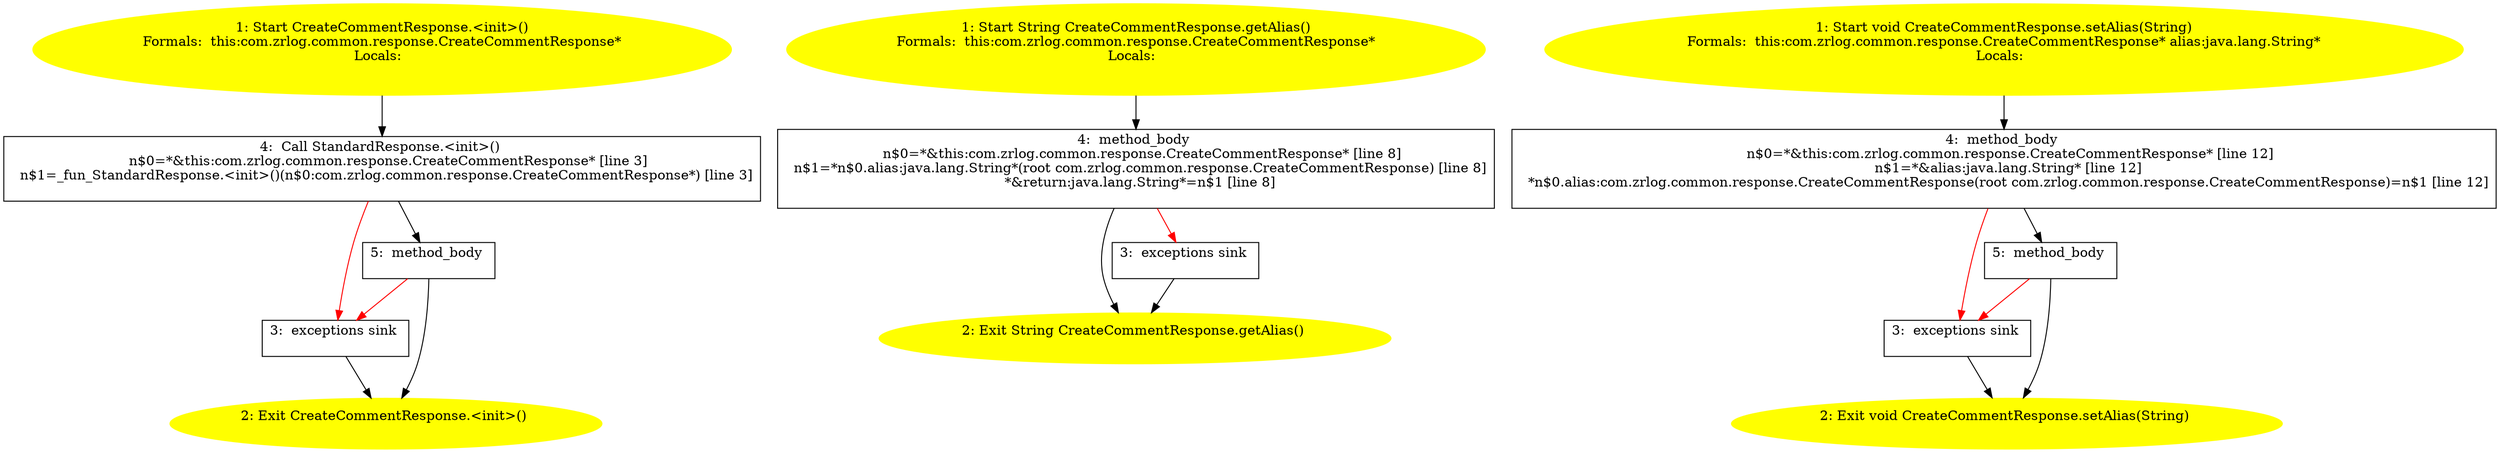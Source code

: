 /* @generated */
digraph cfg {
"com.zrlog.common.response.CreateCommentResponse.<init>().98d8d1357d35d687847a25f3a0549f17_1" [label="1: Start CreateCommentResponse.<init>()\nFormals:  this:com.zrlog.common.response.CreateCommentResponse*\nLocals:  \n  " color=yellow style=filled]
	

	 "com.zrlog.common.response.CreateCommentResponse.<init>().98d8d1357d35d687847a25f3a0549f17_1" -> "com.zrlog.common.response.CreateCommentResponse.<init>().98d8d1357d35d687847a25f3a0549f17_4" ;
"com.zrlog.common.response.CreateCommentResponse.<init>().98d8d1357d35d687847a25f3a0549f17_2" [label="2: Exit CreateCommentResponse.<init>() \n  " color=yellow style=filled]
	

"com.zrlog.common.response.CreateCommentResponse.<init>().98d8d1357d35d687847a25f3a0549f17_3" [label="3:  exceptions sink \n  " shape="box"]
	

	 "com.zrlog.common.response.CreateCommentResponse.<init>().98d8d1357d35d687847a25f3a0549f17_3" -> "com.zrlog.common.response.CreateCommentResponse.<init>().98d8d1357d35d687847a25f3a0549f17_2" ;
"com.zrlog.common.response.CreateCommentResponse.<init>().98d8d1357d35d687847a25f3a0549f17_4" [label="4:  Call StandardResponse.<init>() \n   n$0=*&this:com.zrlog.common.response.CreateCommentResponse* [line 3]\n  n$1=_fun_StandardResponse.<init>()(n$0:com.zrlog.common.response.CreateCommentResponse*) [line 3]\n " shape="box"]
	

	 "com.zrlog.common.response.CreateCommentResponse.<init>().98d8d1357d35d687847a25f3a0549f17_4" -> "com.zrlog.common.response.CreateCommentResponse.<init>().98d8d1357d35d687847a25f3a0549f17_5" ;
	 "com.zrlog.common.response.CreateCommentResponse.<init>().98d8d1357d35d687847a25f3a0549f17_4" -> "com.zrlog.common.response.CreateCommentResponse.<init>().98d8d1357d35d687847a25f3a0549f17_3" [color="red" ];
"com.zrlog.common.response.CreateCommentResponse.<init>().98d8d1357d35d687847a25f3a0549f17_5" [label="5:  method_body \n  " shape="box"]
	

	 "com.zrlog.common.response.CreateCommentResponse.<init>().98d8d1357d35d687847a25f3a0549f17_5" -> "com.zrlog.common.response.CreateCommentResponse.<init>().98d8d1357d35d687847a25f3a0549f17_2" ;
	 "com.zrlog.common.response.CreateCommentResponse.<init>().98d8d1357d35d687847a25f3a0549f17_5" -> "com.zrlog.common.response.CreateCommentResponse.<init>().98d8d1357d35d687847a25f3a0549f17_3" [color="red" ];
"com.zrlog.common.response.CreateCommentResponse.getAlias():java.lang.String.5ad0bf4ff8dbc41ac733aa4c5b71d990_1" [label="1: Start String CreateCommentResponse.getAlias()\nFormals:  this:com.zrlog.common.response.CreateCommentResponse*\nLocals:  \n  " color=yellow style=filled]
	

	 "com.zrlog.common.response.CreateCommentResponse.getAlias():java.lang.String.5ad0bf4ff8dbc41ac733aa4c5b71d990_1" -> "com.zrlog.common.response.CreateCommentResponse.getAlias():java.lang.String.5ad0bf4ff8dbc41ac733aa4c5b71d990_4" ;
"com.zrlog.common.response.CreateCommentResponse.getAlias():java.lang.String.5ad0bf4ff8dbc41ac733aa4c5b71d990_2" [label="2: Exit String CreateCommentResponse.getAlias() \n  " color=yellow style=filled]
	

"com.zrlog.common.response.CreateCommentResponse.getAlias():java.lang.String.5ad0bf4ff8dbc41ac733aa4c5b71d990_3" [label="3:  exceptions sink \n  " shape="box"]
	

	 "com.zrlog.common.response.CreateCommentResponse.getAlias():java.lang.String.5ad0bf4ff8dbc41ac733aa4c5b71d990_3" -> "com.zrlog.common.response.CreateCommentResponse.getAlias():java.lang.String.5ad0bf4ff8dbc41ac733aa4c5b71d990_2" ;
"com.zrlog.common.response.CreateCommentResponse.getAlias():java.lang.String.5ad0bf4ff8dbc41ac733aa4c5b71d990_4" [label="4:  method_body \n   n$0=*&this:com.zrlog.common.response.CreateCommentResponse* [line 8]\n  n$1=*n$0.alias:java.lang.String*(root com.zrlog.common.response.CreateCommentResponse) [line 8]\n  *&return:java.lang.String*=n$1 [line 8]\n " shape="box"]
	

	 "com.zrlog.common.response.CreateCommentResponse.getAlias():java.lang.String.5ad0bf4ff8dbc41ac733aa4c5b71d990_4" -> "com.zrlog.common.response.CreateCommentResponse.getAlias():java.lang.String.5ad0bf4ff8dbc41ac733aa4c5b71d990_2" ;
	 "com.zrlog.common.response.CreateCommentResponse.getAlias():java.lang.String.5ad0bf4ff8dbc41ac733aa4c5b71d990_4" -> "com.zrlog.common.response.CreateCommentResponse.getAlias():java.lang.String.5ad0bf4ff8dbc41ac733aa4c5b71d990_3" [color="red" ];
"com.zrlog.common.response.CreateCommentResponse.setAlias(java.lang.String):void.574ceb4eb9a350f78d37407535e90b04_1" [label="1: Start void CreateCommentResponse.setAlias(String)\nFormals:  this:com.zrlog.common.response.CreateCommentResponse* alias:java.lang.String*\nLocals:  \n  " color=yellow style=filled]
	

	 "com.zrlog.common.response.CreateCommentResponse.setAlias(java.lang.String):void.574ceb4eb9a350f78d37407535e90b04_1" -> "com.zrlog.common.response.CreateCommentResponse.setAlias(java.lang.String):void.574ceb4eb9a350f78d37407535e90b04_4" ;
"com.zrlog.common.response.CreateCommentResponse.setAlias(java.lang.String):void.574ceb4eb9a350f78d37407535e90b04_2" [label="2: Exit void CreateCommentResponse.setAlias(String) \n  " color=yellow style=filled]
	

"com.zrlog.common.response.CreateCommentResponse.setAlias(java.lang.String):void.574ceb4eb9a350f78d37407535e90b04_3" [label="3:  exceptions sink \n  " shape="box"]
	

	 "com.zrlog.common.response.CreateCommentResponse.setAlias(java.lang.String):void.574ceb4eb9a350f78d37407535e90b04_3" -> "com.zrlog.common.response.CreateCommentResponse.setAlias(java.lang.String):void.574ceb4eb9a350f78d37407535e90b04_2" ;
"com.zrlog.common.response.CreateCommentResponse.setAlias(java.lang.String):void.574ceb4eb9a350f78d37407535e90b04_4" [label="4:  method_body \n   n$0=*&this:com.zrlog.common.response.CreateCommentResponse* [line 12]\n  n$1=*&alias:java.lang.String* [line 12]\n  *n$0.alias:com.zrlog.common.response.CreateCommentResponse(root com.zrlog.common.response.CreateCommentResponse)=n$1 [line 12]\n " shape="box"]
	

	 "com.zrlog.common.response.CreateCommentResponse.setAlias(java.lang.String):void.574ceb4eb9a350f78d37407535e90b04_4" -> "com.zrlog.common.response.CreateCommentResponse.setAlias(java.lang.String):void.574ceb4eb9a350f78d37407535e90b04_5" ;
	 "com.zrlog.common.response.CreateCommentResponse.setAlias(java.lang.String):void.574ceb4eb9a350f78d37407535e90b04_4" -> "com.zrlog.common.response.CreateCommentResponse.setAlias(java.lang.String):void.574ceb4eb9a350f78d37407535e90b04_3" [color="red" ];
"com.zrlog.common.response.CreateCommentResponse.setAlias(java.lang.String):void.574ceb4eb9a350f78d37407535e90b04_5" [label="5:  method_body \n  " shape="box"]
	

	 "com.zrlog.common.response.CreateCommentResponse.setAlias(java.lang.String):void.574ceb4eb9a350f78d37407535e90b04_5" -> "com.zrlog.common.response.CreateCommentResponse.setAlias(java.lang.String):void.574ceb4eb9a350f78d37407535e90b04_2" ;
	 "com.zrlog.common.response.CreateCommentResponse.setAlias(java.lang.String):void.574ceb4eb9a350f78d37407535e90b04_5" -> "com.zrlog.common.response.CreateCommentResponse.setAlias(java.lang.String):void.574ceb4eb9a350f78d37407535e90b04_3" [color="red" ];
}

